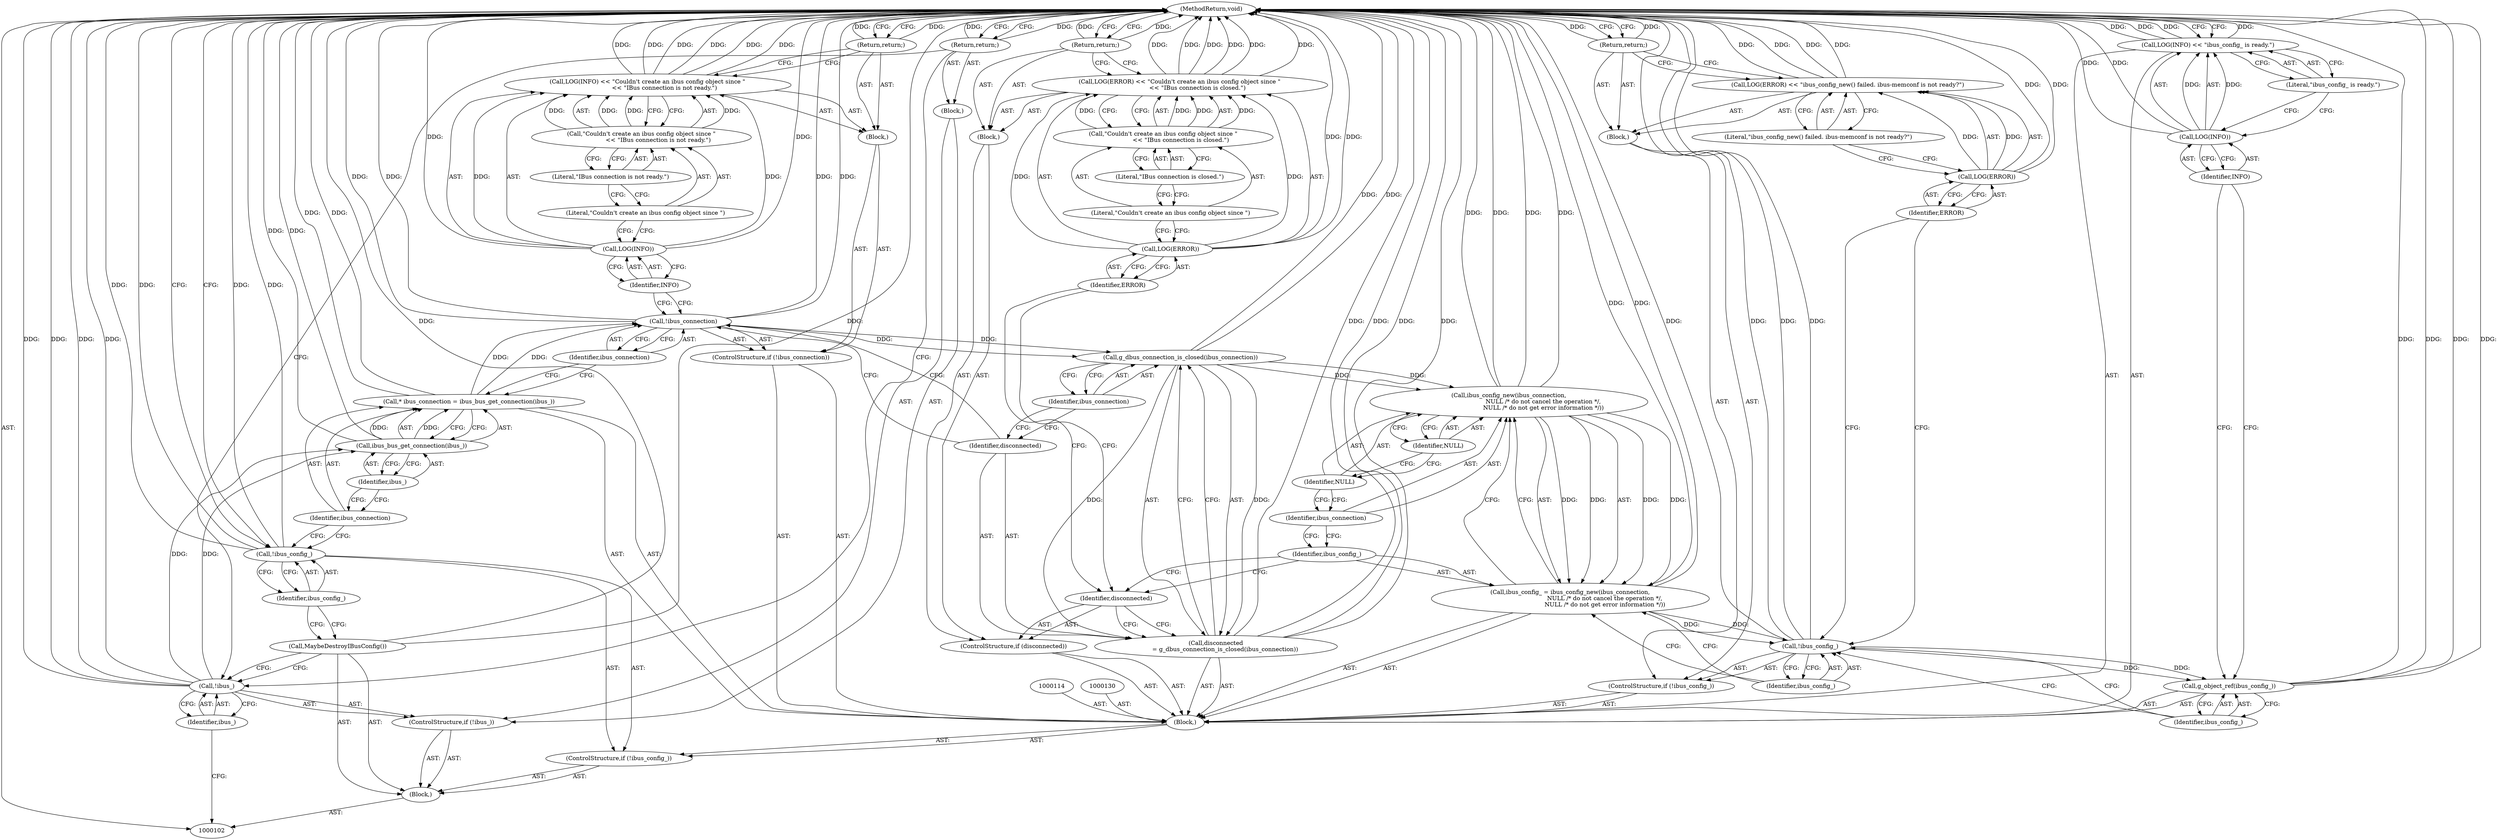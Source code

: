 digraph "1_Chrome_dc7b094a338c6c521f918f478e993f0f74bbea0d_67" {
"1000166" [label="(MethodReturn,void)"];
"1000103" [label="(Block,)"];
"1000120" [label="(Call,!ibus_connection)"];
"1000121" [label="(Identifier,ibus_connection)"];
"1000122" [label="(Block,)"];
"1000119" [label="(ControlStructure,if (!ibus_connection))"];
"1000125" [label="(Identifier,INFO)"];
"1000126" [label="(Call,\"Couldn't create an ibus config object since \"\n                  << \"IBus connection is not ready.\")"];
"1000127" [label="(Literal,\"Couldn't create an ibus config object since \")"];
"1000123" [label="(Call,LOG(INFO) << \"Couldn't create an ibus config object since \"\n                  << \"IBus connection is not ready.\")"];
"1000124" [label="(Call,LOG(INFO))"];
"1000128" [label="(Literal,\"IBus connection is not ready.\")"];
"1000129" [label="(Return,return;)"];
"1000131" [label="(Call,disconnected\n          = g_dbus_connection_is_closed(ibus_connection))"];
"1000132" [label="(Identifier,disconnected)"];
"1000113" [label="(Block,)"];
"1000133" [label="(Call,g_dbus_connection_is_closed(ibus_connection))"];
"1000134" [label="(Identifier,ibus_connection)"];
"1000136" [label="(Identifier,disconnected)"];
"1000137" [label="(Block,)"];
"1000135" [label="(ControlStructure,if (disconnected))"];
"1000140" [label="(Identifier,ERROR)"];
"1000141" [label="(Call,\"Couldn't create an ibus config object since \"\n                   << \"IBus connection is closed.\")"];
"1000142" [label="(Literal,\"Couldn't create an ibus config object since \")"];
"1000138" [label="(Call,LOG(ERROR) << \"Couldn't create an ibus config object since \"\n                   << \"IBus connection is closed.\")"];
"1000139" [label="(Call,LOG(ERROR))"];
"1000143" [label="(Literal,\"IBus connection is closed.\")"];
"1000107" [label="(Block,)"];
"1000104" [label="(ControlStructure,if (!ibus_))"];
"1000105" [label="(Call,!ibus_)"];
"1000106" [label="(Identifier,ibus_)"];
"1000144" [label="(Return,return;)"];
"1000147" [label="(Call,ibus_config_new(ibus_connection,\n                                     NULL /* do not cancel the operation */,\n                                     NULL /* do not get error information */))"];
"1000148" [label="(Identifier,ibus_connection)"];
"1000145" [label="(Call,ibus_config_ = ibus_config_new(ibus_connection,\n                                     NULL /* do not cancel the operation */,\n                                     NULL /* do not get error information */))"];
"1000146" [label="(Identifier,ibus_config_)"];
"1000149" [label="(Identifier,NULL)"];
"1000150" [label="(Identifier,NULL)"];
"1000152" [label="(Call,!ibus_config_)"];
"1000153" [label="(Identifier,ibus_config_)"];
"1000154" [label="(Block,)"];
"1000151" [label="(ControlStructure,if (!ibus_config_))"];
"1000157" [label="(Identifier,ERROR)"];
"1000158" [label="(Literal,\"ibus_config_new() failed. ibus-memconf is not ready?\")"];
"1000155" [label="(Call,LOG(ERROR) << \"ibus_config_new() failed. ibus-memconf is not ready?\")"];
"1000156" [label="(Call,LOG(ERROR))"];
"1000159" [label="(Return,return;)"];
"1000108" [label="(Return,return;)"];
"1000161" [label="(Identifier,ibus_config_)"];
"1000160" [label="(Call,g_object_ref(ibus_config_))"];
"1000164" [label="(Identifier,INFO)"];
"1000165" [label="(Literal,\"ibus_config_ is ready.\")"];
"1000162" [label="(Call,LOG(INFO) << \"ibus_config_ is ready.\")"];
"1000163" [label="(Call,LOG(INFO))"];
"1000109" [label="(Call,MaybeDestroyIBusConfig())"];
"1000112" [label="(Identifier,ibus_config_)"];
"1000110" [label="(ControlStructure,if (!ibus_config_))"];
"1000111" [label="(Call,!ibus_config_)"];
"1000115" [label="(Call,* ibus_connection = ibus_bus_get_connection(ibus_))"];
"1000116" [label="(Identifier,ibus_connection)"];
"1000117" [label="(Call,ibus_bus_get_connection(ibus_))"];
"1000118" [label="(Identifier,ibus_)"];
"1000166" -> "1000102"  [label="AST: "];
"1000166" -> "1000108"  [label="CFG: "];
"1000166" -> "1000129"  [label="CFG: "];
"1000166" -> "1000144"  [label="CFG: "];
"1000166" -> "1000159"  [label="CFG: "];
"1000166" -> "1000162"  [label="CFG: "];
"1000166" -> "1000111"  [label="CFG: "];
"1000144" -> "1000166"  [label="DDG: "];
"1000129" -> "1000166"  [label="DDG: "];
"1000108" -> "1000166"  [label="DDG: "];
"1000115" -> "1000166"  [label="DDG: "];
"1000124" -> "1000166"  [label="DDG: "];
"1000156" -> "1000166"  [label="DDG: "];
"1000105" -> "1000166"  [label="DDG: "];
"1000105" -> "1000166"  [label="DDG: "];
"1000160" -> "1000166"  [label="DDG: "];
"1000160" -> "1000166"  [label="DDG: "];
"1000152" -> "1000166"  [label="DDG: "];
"1000152" -> "1000166"  [label="DDG: "];
"1000117" -> "1000166"  [label="DDG: "];
"1000120" -> "1000166"  [label="DDG: "];
"1000120" -> "1000166"  [label="DDG: "];
"1000147" -> "1000166"  [label="DDG: "];
"1000147" -> "1000166"  [label="DDG: "];
"1000163" -> "1000166"  [label="DDG: "];
"1000123" -> "1000166"  [label="DDG: "];
"1000123" -> "1000166"  [label="DDG: "];
"1000123" -> "1000166"  [label="DDG: "];
"1000131" -> "1000166"  [label="DDG: "];
"1000131" -> "1000166"  [label="DDG: "];
"1000138" -> "1000166"  [label="DDG: "];
"1000138" -> "1000166"  [label="DDG: "];
"1000138" -> "1000166"  [label="DDG: "];
"1000139" -> "1000166"  [label="DDG: "];
"1000155" -> "1000166"  [label="DDG: "];
"1000155" -> "1000166"  [label="DDG: "];
"1000133" -> "1000166"  [label="DDG: "];
"1000111" -> "1000166"  [label="DDG: "];
"1000111" -> "1000166"  [label="DDG: "];
"1000162" -> "1000166"  [label="DDG: "];
"1000162" -> "1000166"  [label="DDG: "];
"1000145" -> "1000166"  [label="DDG: "];
"1000109" -> "1000166"  [label="DDG: "];
"1000159" -> "1000166"  [label="DDG: "];
"1000103" -> "1000102"  [label="AST: "];
"1000104" -> "1000103"  [label="AST: "];
"1000109" -> "1000103"  [label="AST: "];
"1000110" -> "1000103"  [label="AST: "];
"1000120" -> "1000119"  [label="AST: "];
"1000120" -> "1000121"  [label="CFG: "];
"1000121" -> "1000120"  [label="AST: "];
"1000125" -> "1000120"  [label="CFG: "];
"1000132" -> "1000120"  [label="CFG: "];
"1000120" -> "1000166"  [label="DDG: "];
"1000120" -> "1000166"  [label="DDG: "];
"1000115" -> "1000120"  [label="DDG: "];
"1000120" -> "1000133"  [label="DDG: "];
"1000121" -> "1000120"  [label="AST: "];
"1000121" -> "1000115"  [label="CFG: "];
"1000120" -> "1000121"  [label="CFG: "];
"1000122" -> "1000119"  [label="AST: "];
"1000123" -> "1000122"  [label="AST: "];
"1000129" -> "1000122"  [label="AST: "];
"1000119" -> "1000113"  [label="AST: "];
"1000120" -> "1000119"  [label="AST: "];
"1000122" -> "1000119"  [label="AST: "];
"1000125" -> "1000124"  [label="AST: "];
"1000125" -> "1000120"  [label="CFG: "];
"1000124" -> "1000125"  [label="CFG: "];
"1000126" -> "1000123"  [label="AST: "];
"1000126" -> "1000128"  [label="CFG: "];
"1000127" -> "1000126"  [label="AST: "];
"1000128" -> "1000126"  [label="AST: "];
"1000123" -> "1000126"  [label="CFG: "];
"1000126" -> "1000123"  [label="DDG: "];
"1000126" -> "1000123"  [label="DDG: "];
"1000127" -> "1000126"  [label="AST: "];
"1000127" -> "1000124"  [label="CFG: "];
"1000128" -> "1000127"  [label="CFG: "];
"1000123" -> "1000122"  [label="AST: "];
"1000123" -> "1000126"  [label="CFG: "];
"1000124" -> "1000123"  [label="AST: "];
"1000126" -> "1000123"  [label="AST: "];
"1000129" -> "1000123"  [label="CFG: "];
"1000123" -> "1000166"  [label="DDG: "];
"1000123" -> "1000166"  [label="DDG: "];
"1000123" -> "1000166"  [label="DDG: "];
"1000124" -> "1000123"  [label="DDG: "];
"1000126" -> "1000123"  [label="DDG: "];
"1000126" -> "1000123"  [label="DDG: "];
"1000124" -> "1000123"  [label="AST: "];
"1000124" -> "1000125"  [label="CFG: "];
"1000125" -> "1000124"  [label="AST: "];
"1000127" -> "1000124"  [label="CFG: "];
"1000124" -> "1000166"  [label="DDG: "];
"1000124" -> "1000123"  [label="DDG: "];
"1000128" -> "1000126"  [label="AST: "];
"1000128" -> "1000127"  [label="CFG: "];
"1000126" -> "1000128"  [label="CFG: "];
"1000129" -> "1000122"  [label="AST: "];
"1000129" -> "1000123"  [label="CFG: "];
"1000166" -> "1000129"  [label="CFG: "];
"1000129" -> "1000166"  [label="DDG: "];
"1000131" -> "1000113"  [label="AST: "];
"1000131" -> "1000133"  [label="CFG: "];
"1000132" -> "1000131"  [label="AST: "];
"1000133" -> "1000131"  [label="AST: "];
"1000136" -> "1000131"  [label="CFG: "];
"1000131" -> "1000166"  [label="DDG: "];
"1000131" -> "1000166"  [label="DDG: "];
"1000133" -> "1000131"  [label="DDG: "];
"1000132" -> "1000131"  [label="AST: "];
"1000132" -> "1000120"  [label="CFG: "];
"1000134" -> "1000132"  [label="CFG: "];
"1000113" -> "1000110"  [label="AST: "];
"1000114" -> "1000113"  [label="AST: "];
"1000115" -> "1000113"  [label="AST: "];
"1000119" -> "1000113"  [label="AST: "];
"1000130" -> "1000113"  [label="AST: "];
"1000131" -> "1000113"  [label="AST: "];
"1000135" -> "1000113"  [label="AST: "];
"1000145" -> "1000113"  [label="AST: "];
"1000151" -> "1000113"  [label="AST: "];
"1000160" -> "1000113"  [label="AST: "];
"1000162" -> "1000113"  [label="AST: "];
"1000133" -> "1000131"  [label="AST: "];
"1000133" -> "1000134"  [label="CFG: "];
"1000134" -> "1000133"  [label="AST: "];
"1000131" -> "1000133"  [label="CFG: "];
"1000133" -> "1000166"  [label="DDG: "];
"1000133" -> "1000131"  [label="DDG: "];
"1000120" -> "1000133"  [label="DDG: "];
"1000133" -> "1000147"  [label="DDG: "];
"1000134" -> "1000133"  [label="AST: "];
"1000134" -> "1000132"  [label="CFG: "];
"1000133" -> "1000134"  [label="CFG: "];
"1000136" -> "1000135"  [label="AST: "];
"1000136" -> "1000131"  [label="CFG: "];
"1000140" -> "1000136"  [label="CFG: "];
"1000146" -> "1000136"  [label="CFG: "];
"1000137" -> "1000135"  [label="AST: "];
"1000138" -> "1000137"  [label="AST: "];
"1000144" -> "1000137"  [label="AST: "];
"1000135" -> "1000113"  [label="AST: "];
"1000136" -> "1000135"  [label="AST: "];
"1000137" -> "1000135"  [label="AST: "];
"1000140" -> "1000139"  [label="AST: "];
"1000140" -> "1000136"  [label="CFG: "];
"1000139" -> "1000140"  [label="CFG: "];
"1000141" -> "1000138"  [label="AST: "];
"1000141" -> "1000143"  [label="CFG: "];
"1000142" -> "1000141"  [label="AST: "];
"1000143" -> "1000141"  [label="AST: "];
"1000138" -> "1000141"  [label="CFG: "];
"1000141" -> "1000138"  [label="DDG: "];
"1000141" -> "1000138"  [label="DDG: "];
"1000142" -> "1000141"  [label="AST: "];
"1000142" -> "1000139"  [label="CFG: "];
"1000143" -> "1000142"  [label="CFG: "];
"1000138" -> "1000137"  [label="AST: "];
"1000138" -> "1000141"  [label="CFG: "];
"1000139" -> "1000138"  [label="AST: "];
"1000141" -> "1000138"  [label="AST: "];
"1000144" -> "1000138"  [label="CFG: "];
"1000138" -> "1000166"  [label="DDG: "];
"1000138" -> "1000166"  [label="DDG: "];
"1000138" -> "1000166"  [label="DDG: "];
"1000139" -> "1000138"  [label="DDG: "];
"1000141" -> "1000138"  [label="DDG: "];
"1000141" -> "1000138"  [label="DDG: "];
"1000139" -> "1000138"  [label="AST: "];
"1000139" -> "1000140"  [label="CFG: "];
"1000140" -> "1000139"  [label="AST: "];
"1000142" -> "1000139"  [label="CFG: "];
"1000139" -> "1000166"  [label="DDG: "];
"1000139" -> "1000138"  [label="DDG: "];
"1000143" -> "1000141"  [label="AST: "];
"1000143" -> "1000142"  [label="CFG: "];
"1000141" -> "1000143"  [label="CFG: "];
"1000107" -> "1000104"  [label="AST: "];
"1000108" -> "1000107"  [label="AST: "];
"1000104" -> "1000103"  [label="AST: "];
"1000105" -> "1000104"  [label="AST: "];
"1000107" -> "1000104"  [label="AST: "];
"1000105" -> "1000104"  [label="AST: "];
"1000105" -> "1000106"  [label="CFG: "];
"1000106" -> "1000105"  [label="AST: "];
"1000108" -> "1000105"  [label="CFG: "];
"1000109" -> "1000105"  [label="CFG: "];
"1000105" -> "1000166"  [label="DDG: "];
"1000105" -> "1000166"  [label="DDG: "];
"1000105" -> "1000117"  [label="DDG: "];
"1000106" -> "1000105"  [label="AST: "];
"1000106" -> "1000102"  [label="CFG: "];
"1000105" -> "1000106"  [label="CFG: "];
"1000144" -> "1000137"  [label="AST: "];
"1000144" -> "1000138"  [label="CFG: "];
"1000166" -> "1000144"  [label="CFG: "];
"1000144" -> "1000166"  [label="DDG: "];
"1000147" -> "1000145"  [label="AST: "];
"1000147" -> "1000150"  [label="CFG: "];
"1000148" -> "1000147"  [label="AST: "];
"1000149" -> "1000147"  [label="AST: "];
"1000150" -> "1000147"  [label="AST: "];
"1000145" -> "1000147"  [label="CFG: "];
"1000147" -> "1000166"  [label="DDG: "];
"1000147" -> "1000166"  [label="DDG: "];
"1000147" -> "1000145"  [label="DDG: "];
"1000147" -> "1000145"  [label="DDG: "];
"1000133" -> "1000147"  [label="DDG: "];
"1000148" -> "1000147"  [label="AST: "];
"1000148" -> "1000146"  [label="CFG: "];
"1000149" -> "1000148"  [label="CFG: "];
"1000145" -> "1000113"  [label="AST: "];
"1000145" -> "1000147"  [label="CFG: "];
"1000146" -> "1000145"  [label="AST: "];
"1000147" -> "1000145"  [label="AST: "];
"1000153" -> "1000145"  [label="CFG: "];
"1000145" -> "1000166"  [label="DDG: "];
"1000147" -> "1000145"  [label="DDG: "];
"1000147" -> "1000145"  [label="DDG: "];
"1000145" -> "1000152"  [label="DDG: "];
"1000146" -> "1000145"  [label="AST: "];
"1000146" -> "1000136"  [label="CFG: "];
"1000148" -> "1000146"  [label="CFG: "];
"1000149" -> "1000147"  [label="AST: "];
"1000149" -> "1000148"  [label="CFG: "];
"1000150" -> "1000149"  [label="CFG: "];
"1000150" -> "1000147"  [label="AST: "];
"1000150" -> "1000149"  [label="CFG: "];
"1000147" -> "1000150"  [label="CFG: "];
"1000152" -> "1000151"  [label="AST: "];
"1000152" -> "1000153"  [label="CFG: "];
"1000153" -> "1000152"  [label="AST: "];
"1000157" -> "1000152"  [label="CFG: "];
"1000161" -> "1000152"  [label="CFG: "];
"1000152" -> "1000166"  [label="DDG: "];
"1000152" -> "1000166"  [label="DDG: "];
"1000145" -> "1000152"  [label="DDG: "];
"1000152" -> "1000160"  [label="DDG: "];
"1000153" -> "1000152"  [label="AST: "];
"1000153" -> "1000145"  [label="CFG: "];
"1000152" -> "1000153"  [label="CFG: "];
"1000154" -> "1000151"  [label="AST: "];
"1000155" -> "1000154"  [label="AST: "];
"1000159" -> "1000154"  [label="AST: "];
"1000151" -> "1000113"  [label="AST: "];
"1000152" -> "1000151"  [label="AST: "];
"1000154" -> "1000151"  [label="AST: "];
"1000157" -> "1000156"  [label="AST: "];
"1000157" -> "1000152"  [label="CFG: "];
"1000156" -> "1000157"  [label="CFG: "];
"1000158" -> "1000155"  [label="AST: "];
"1000158" -> "1000156"  [label="CFG: "];
"1000155" -> "1000158"  [label="CFG: "];
"1000155" -> "1000154"  [label="AST: "];
"1000155" -> "1000158"  [label="CFG: "];
"1000156" -> "1000155"  [label="AST: "];
"1000158" -> "1000155"  [label="AST: "];
"1000159" -> "1000155"  [label="CFG: "];
"1000155" -> "1000166"  [label="DDG: "];
"1000155" -> "1000166"  [label="DDG: "];
"1000156" -> "1000155"  [label="DDG: "];
"1000156" -> "1000155"  [label="AST: "];
"1000156" -> "1000157"  [label="CFG: "];
"1000157" -> "1000156"  [label="AST: "];
"1000158" -> "1000156"  [label="CFG: "];
"1000156" -> "1000166"  [label="DDG: "];
"1000156" -> "1000155"  [label="DDG: "];
"1000159" -> "1000154"  [label="AST: "];
"1000159" -> "1000155"  [label="CFG: "];
"1000166" -> "1000159"  [label="CFG: "];
"1000159" -> "1000166"  [label="DDG: "];
"1000108" -> "1000107"  [label="AST: "];
"1000108" -> "1000105"  [label="CFG: "];
"1000166" -> "1000108"  [label="CFG: "];
"1000108" -> "1000166"  [label="DDG: "];
"1000161" -> "1000160"  [label="AST: "];
"1000161" -> "1000152"  [label="CFG: "];
"1000160" -> "1000161"  [label="CFG: "];
"1000160" -> "1000113"  [label="AST: "];
"1000160" -> "1000161"  [label="CFG: "];
"1000161" -> "1000160"  [label="AST: "];
"1000164" -> "1000160"  [label="CFG: "];
"1000160" -> "1000166"  [label="DDG: "];
"1000160" -> "1000166"  [label="DDG: "];
"1000152" -> "1000160"  [label="DDG: "];
"1000164" -> "1000163"  [label="AST: "];
"1000164" -> "1000160"  [label="CFG: "];
"1000163" -> "1000164"  [label="CFG: "];
"1000165" -> "1000162"  [label="AST: "];
"1000165" -> "1000163"  [label="CFG: "];
"1000162" -> "1000165"  [label="CFG: "];
"1000162" -> "1000113"  [label="AST: "];
"1000162" -> "1000165"  [label="CFG: "];
"1000163" -> "1000162"  [label="AST: "];
"1000165" -> "1000162"  [label="AST: "];
"1000166" -> "1000162"  [label="CFG: "];
"1000162" -> "1000166"  [label="DDG: "];
"1000162" -> "1000166"  [label="DDG: "];
"1000163" -> "1000162"  [label="DDG: "];
"1000163" -> "1000162"  [label="AST: "];
"1000163" -> "1000164"  [label="CFG: "];
"1000164" -> "1000163"  [label="AST: "];
"1000165" -> "1000163"  [label="CFG: "];
"1000163" -> "1000166"  [label="DDG: "];
"1000163" -> "1000162"  [label="DDG: "];
"1000109" -> "1000103"  [label="AST: "];
"1000109" -> "1000105"  [label="CFG: "];
"1000112" -> "1000109"  [label="CFG: "];
"1000109" -> "1000166"  [label="DDG: "];
"1000112" -> "1000111"  [label="AST: "];
"1000112" -> "1000109"  [label="CFG: "];
"1000111" -> "1000112"  [label="CFG: "];
"1000110" -> "1000103"  [label="AST: "];
"1000111" -> "1000110"  [label="AST: "];
"1000113" -> "1000110"  [label="AST: "];
"1000111" -> "1000110"  [label="AST: "];
"1000111" -> "1000112"  [label="CFG: "];
"1000112" -> "1000111"  [label="AST: "];
"1000116" -> "1000111"  [label="CFG: "];
"1000166" -> "1000111"  [label="CFG: "];
"1000111" -> "1000166"  [label="DDG: "];
"1000111" -> "1000166"  [label="DDG: "];
"1000115" -> "1000113"  [label="AST: "];
"1000115" -> "1000117"  [label="CFG: "];
"1000116" -> "1000115"  [label="AST: "];
"1000117" -> "1000115"  [label="AST: "];
"1000121" -> "1000115"  [label="CFG: "];
"1000115" -> "1000166"  [label="DDG: "];
"1000117" -> "1000115"  [label="DDG: "];
"1000115" -> "1000120"  [label="DDG: "];
"1000116" -> "1000115"  [label="AST: "];
"1000116" -> "1000111"  [label="CFG: "];
"1000118" -> "1000116"  [label="CFG: "];
"1000117" -> "1000115"  [label="AST: "];
"1000117" -> "1000118"  [label="CFG: "];
"1000118" -> "1000117"  [label="AST: "];
"1000115" -> "1000117"  [label="CFG: "];
"1000117" -> "1000166"  [label="DDG: "];
"1000117" -> "1000115"  [label="DDG: "];
"1000105" -> "1000117"  [label="DDG: "];
"1000118" -> "1000117"  [label="AST: "];
"1000118" -> "1000116"  [label="CFG: "];
"1000117" -> "1000118"  [label="CFG: "];
}
